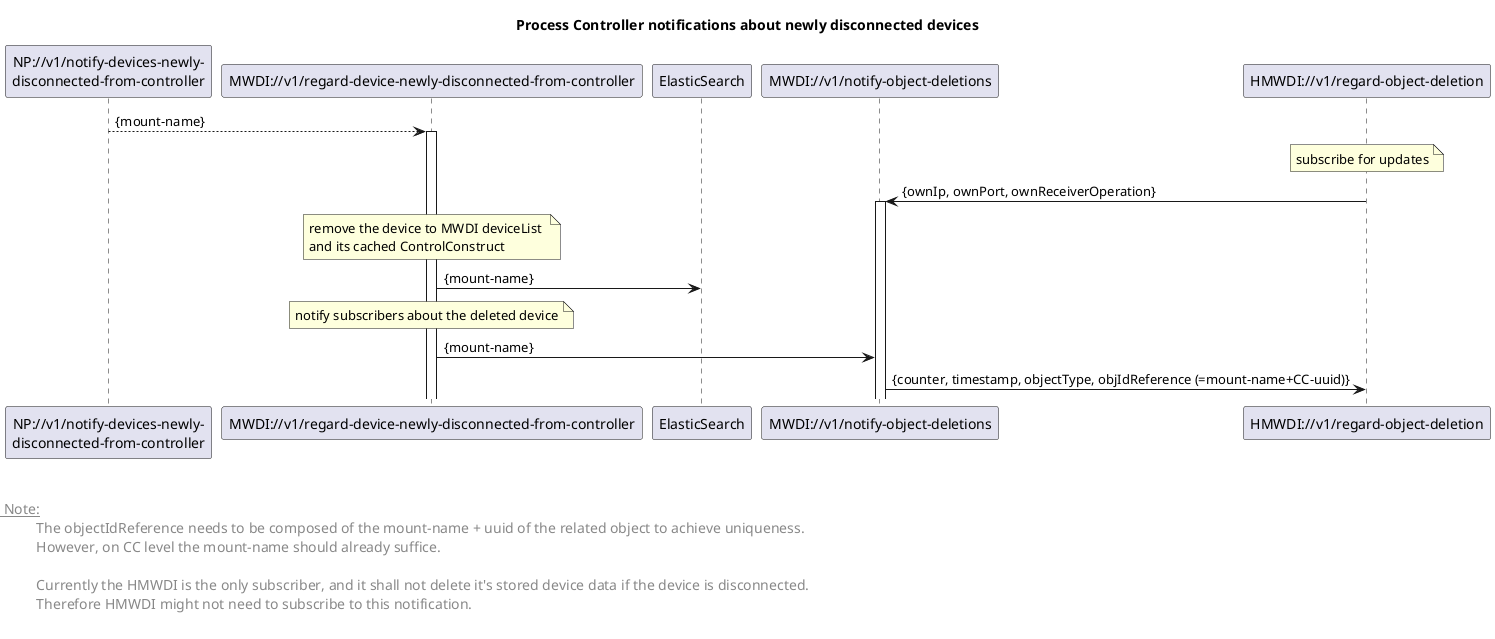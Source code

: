 @startuml
skinparam responseMessageBelowArrow true
skinparam participant {
  StereotypeFontSize 12  
}

title Process Controller notifications about newly disconnected devices

'participants
participant "NP://v1/notify-devices-newly-\ndisconnected-from-controller" as npmsg
participant "MWDI://v1/regard-device-newly-disconnected-from-controller" as mwdi
participant "ElasticSearch" as es
participant "MWDI://v1/notify-object-deletions" as notify
participant "HMWDI://v1/regard-object-deletion" as subscriberOp

npmsg --> mwdi: {mount-name}
activate mwdi

note over subscriberOp: subscribe for updates
subscriberOp -> notify: {ownIp, ownPort, ownReceiverOperation} 
activate notify

note over mwdi: remove the device to MWDI deviceList \nand its cached ControlConstruct
mwdi -> es: {mount-name}

note over mwdi: notify subscribers about the deleted device

mwdi -> notify: {mount-name}
notify -> subscriberOp: {counter, timestamp, objectType, objIdReference (=mount-name+CC-uuid)}



left footer 


<u> Note:</u>
\t  The objectIdReference needs to be composed of the mount-name + uuid of the related object to achieve uniqueness.
\t  However, on CC level the mount-name should already suffice.

\t  Currently the HMWDI is the only subscriber, and it shall not delete it's stored device data if the device is disconnected.
\t  Therefore HMWDI might not need to subscribe to this notification.

end footer

<style>
footer {
  HorizontalAlignment left
  FontSize 14
}
</style>


@enduml